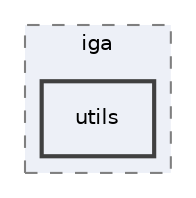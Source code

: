 digraph "utils"
{
 // LATEX_PDF_SIZE
  edge [fontname="Helvetica",fontsize="10",labelfontname="Helvetica",labelfontsize="10"];
  node [fontname="Helvetica",fontsize="10",shape=record];
  compound=true
  subgraph clusterdir_d2a3c23294a1b1015b1b8e8721ddded8 {
    graph [ bgcolor="#edf0f7", pencolor="grey50", style="filled,dashed,", label="iga", fontname="Helvetica", fontsize="10", URL="dir_d2a3c23294a1b1015b1b8e8721ddded8.html"]
  dir_054fedf05f142c88b967e78541d2ed3d [shape=box, label="utils", style="filled,bold,", fillcolor="#edf0f7", color="grey25", URL="dir_054fedf05f142c88b967e78541d2ed3d.html"];
  }
}

